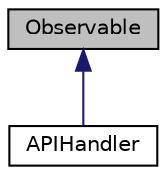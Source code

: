 digraph "Observable"
{
 // LATEX_PDF_SIZE
  edge [fontname="Helvetica",fontsize="10",labelfontname="Helvetica",labelfontsize="10"];
  node [fontname="Helvetica",fontsize="10",shape=record];
  Node1 [label="Observable",height=0.2,width=0.4,color="black", fillcolor="grey75", style="filled", fontcolor="black",tooltip="Represents the subject (or observable) in the Observer design pattern."];
  Node1 -> Node2 [dir="back",color="midnightblue",fontsize="10",style="solid",fontname="Helvetica"];
  Node2 [label="APIHandler",height=0.2,width=0.4,color="black", fillcolor="white", style="filled",URL="$classAPIHandler.html",tooltip="The APIHandler class is responsible for fetching data from a given API."];
}
